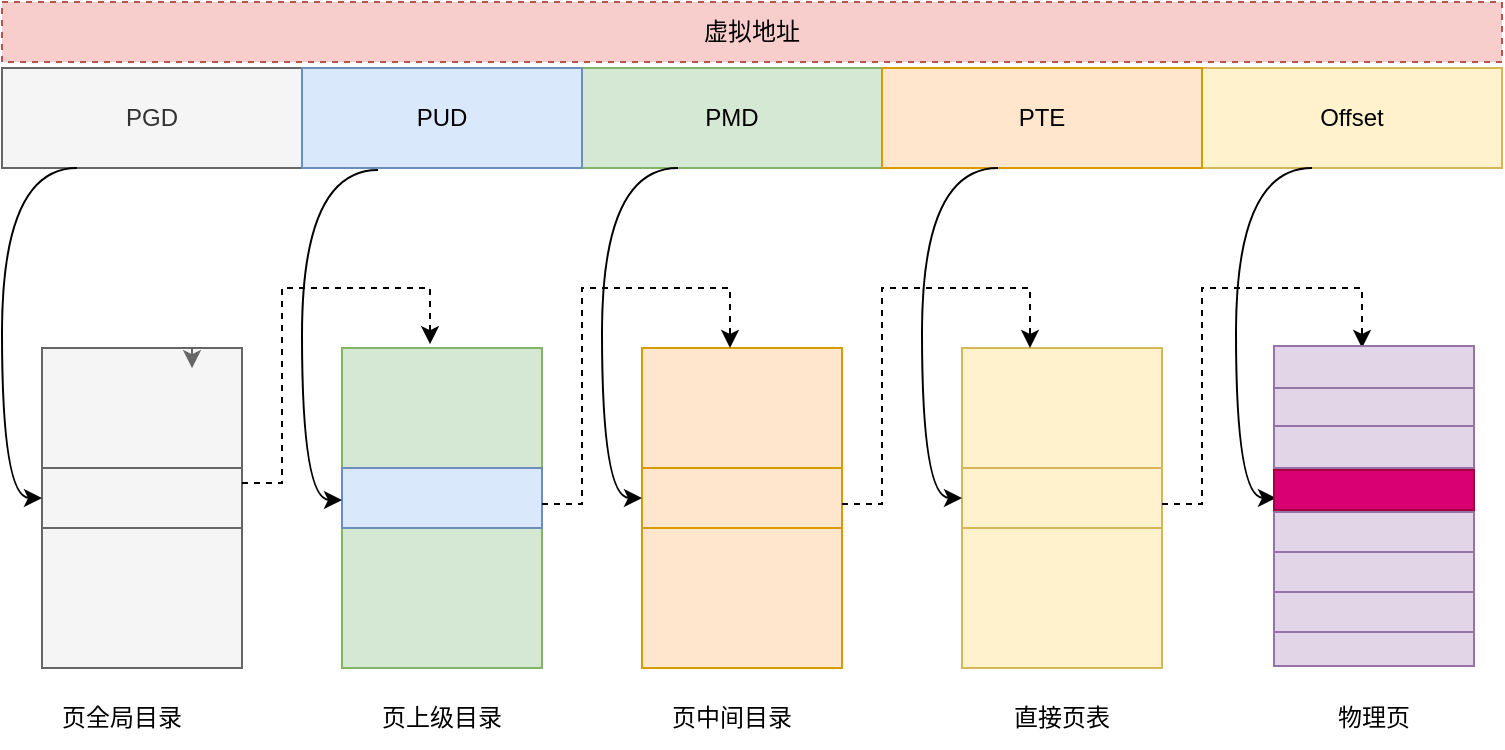 <mxfile version="21.6.6" type="github">
  <diagram name="第 1 页" id="HhNDj8HrSUt-IK6_C2Jm">
    <mxGraphModel dx="880" dy="446" grid="1" gridSize="10" guides="1" tooltips="1" connect="1" arrows="1" fold="1" page="1" pageScale="1" pageWidth="827" pageHeight="1169" math="0" shadow="0">
      <root>
        <mxCell id="0" />
        <mxCell id="1" parent="0" />
        <mxCell id="pgoeOqjfAEoLgi5bF9Kd-8" value="" style="rounded=0;whiteSpace=wrap;html=1;fillColor=#f5f5f5;fontColor=#333333;strokeColor=#666666;" vertex="1" parent="1">
          <mxGeometry x="60" y="350" width="100" height="160" as="geometry" />
        </mxCell>
        <mxCell id="pgoeOqjfAEoLgi5bF9Kd-7" value="Offset" style="rounded=0;whiteSpace=wrap;html=1;fillColor=#fff2cc;strokeColor=#d6b656;" vertex="1" parent="1">
          <mxGeometry x="640" y="210" width="150" height="50" as="geometry" />
        </mxCell>
        <mxCell id="pgoeOqjfAEoLgi5bF9Kd-1" value="虚拟地址" style="text;html=1;strokeColor=#b85450;fillColor=#f8cecc;align=center;verticalAlign=middle;whiteSpace=wrap;rounded=0;dashed=1;" vertex="1" parent="1">
          <mxGeometry x="40" y="177" width="750" height="30" as="geometry" />
        </mxCell>
        <mxCell id="pgoeOqjfAEoLgi5bF9Kd-3" value="PGD" style="rounded=0;whiteSpace=wrap;html=1;fillColor=#f5f5f5;fontColor=#333333;strokeColor=#666666;" vertex="1" parent="1">
          <mxGeometry x="40" y="210" width="150" height="50" as="geometry" />
        </mxCell>
        <mxCell id="pgoeOqjfAEoLgi5bF9Kd-4" value="PMD" style="rounded=0;whiteSpace=wrap;html=1;fillColor=#d5e8d4;strokeColor=#82b366;" vertex="1" parent="1">
          <mxGeometry x="330" y="210" width="150" height="50" as="geometry" />
        </mxCell>
        <mxCell id="pgoeOqjfAEoLgi5bF9Kd-5" value="PUD" style="rounded=0;whiteSpace=wrap;html=1;fillColor=#dae8fc;strokeColor=#6c8ebf;" vertex="1" parent="1">
          <mxGeometry x="190" y="210" width="140" height="50" as="geometry" />
        </mxCell>
        <mxCell id="pgoeOqjfAEoLgi5bF9Kd-6" value="PTE" style="rounded=0;whiteSpace=wrap;html=1;fillColor=#ffe6cc;strokeColor=#d79b00;" vertex="1" parent="1">
          <mxGeometry x="480" y="210" width="160" height="50" as="geometry" />
        </mxCell>
        <mxCell id="pgoeOqjfAEoLgi5bF9Kd-11" value="" style="rounded=0;whiteSpace=wrap;html=1;fillColor=#d5e8d4;strokeColor=#82b366;" vertex="1" parent="1">
          <mxGeometry x="210" y="350" width="100" height="160" as="geometry" />
        </mxCell>
        <mxCell id="pgoeOqjfAEoLgi5bF9Kd-12" value="" style="rounded=0;whiteSpace=wrap;html=1;fillColor=#ffe6cc;strokeColor=#d79b00;" vertex="1" parent="1">
          <mxGeometry x="360" y="350" width="100" height="160" as="geometry" />
        </mxCell>
        <mxCell id="pgoeOqjfAEoLgi5bF9Kd-13" value="" style="rounded=0;whiteSpace=wrap;html=1;fillColor=#fff2cc;strokeColor=#d6b656;" vertex="1" parent="1">
          <mxGeometry x="520" y="350" width="100" height="160" as="geometry" />
        </mxCell>
        <mxCell id="pgoeOqjfAEoLgi5bF9Kd-14" value="" style="rounded=0;whiteSpace=wrap;html=1;fillColor=#e1d5e7;strokeColor=#9673a6;" vertex="1" parent="1">
          <mxGeometry x="676" y="349" width="100" height="160" as="geometry" />
        </mxCell>
        <mxCell id="pgoeOqjfAEoLgi5bF9Kd-15" value="" style="rounded=0;whiteSpace=wrap;html=1;fillColor=#f5f5f5;fontColor=#333333;strokeColor=#666666;" vertex="1" parent="1">
          <mxGeometry x="60" y="410" width="100" height="30" as="geometry" />
        </mxCell>
        <mxCell id="pgoeOqjfAEoLgi5bF9Kd-16" value="" style="endArrow=classic;html=1;rounded=0;edgeStyle=orthogonalEdgeStyle;curved=1;exitX=0.25;exitY=1;exitDx=0;exitDy=0;entryX=0;entryY=0.5;entryDx=0;entryDy=0;" edge="1" parent="1" source="pgoeOqjfAEoLgi5bF9Kd-3" target="pgoeOqjfAEoLgi5bF9Kd-15">
          <mxGeometry width="50" height="50" relative="1" as="geometry">
            <mxPoint x="90" y="280" as="sourcePoint" />
            <mxPoint x="40" y="330" as="targetPoint" />
            <Array as="points">
              <mxPoint x="40" y="260" />
              <mxPoint x="40" y="425" />
            </Array>
          </mxGeometry>
        </mxCell>
        <mxCell id="pgoeOqjfAEoLgi5bF9Kd-17" value="" style="endArrow=classic;html=1;rounded=0;exitX=1;exitY=0.25;exitDx=0;exitDy=0;edgeStyle=orthogonalEdgeStyle;entryX=0.44;entryY=-0.012;entryDx=0;entryDy=0;entryPerimeter=0;dashed=1;" edge="1" parent="1" source="pgoeOqjfAEoLgi5bF9Kd-15" target="pgoeOqjfAEoLgi5bF9Kd-11">
          <mxGeometry width="50" height="50" relative="1" as="geometry">
            <mxPoint x="250" y="340" as="sourcePoint" />
            <mxPoint x="250" y="340" as="targetPoint" />
            <Array as="points">
              <mxPoint x="180" y="418" />
              <mxPoint x="180" y="320" />
              <mxPoint x="254" y="320" />
            </Array>
          </mxGeometry>
        </mxCell>
        <mxCell id="pgoeOqjfAEoLgi5bF9Kd-19" style="edgeStyle=orthogonalEdgeStyle;rounded=0;orthogonalLoop=1;jettySize=auto;html=1;exitX=0.75;exitY=0;exitDx=0;exitDy=0;entryX=0.75;entryY=0.063;entryDx=0;entryDy=0;entryPerimeter=0;fillColor=#f5f5f5;strokeColor=#666666;" edge="1" parent="1" source="pgoeOqjfAEoLgi5bF9Kd-8" target="pgoeOqjfAEoLgi5bF9Kd-8">
          <mxGeometry relative="1" as="geometry" />
        </mxCell>
        <mxCell id="pgoeOqjfAEoLgi5bF9Kd-20" value="" style="rounded=0;whiteSpace=wrap;html=1;fillColor=#dae8fc;strokeColor=#6c8ebf;" vertex="1" parent="1">
          <mxGeometry x="210" y="410" width="100" height="30" as="geometry" />
        </mxCell>
        <mxCell id="pgoeOqjfAEoLgi5bF9Kd-21" value="" style="endArrow=classic;html=1;rounded=0;edgeStyle=orthogonalEdgeStyle;curved=1;exitX=0.25;exitY=1;exitDx=0;exitDy=0;entryX=0;entryY=0.5;entryDx=0;entryDy=0;" edge="1" parent="1">
          <mxGeometry width="50" height="50" relative="1" as="geometry">
            <mxPoint x="228" y="261" as="sourcePoint" />
            <mxPoint x="210" y="426" as="targetPoint" />
            <Array as="points">
              <mxPoint x="190" y="261" />
              <mxPoint x="190" y="426" />
            </Array>
          </mxGeometry>
        </mxCell>
        <mxCell id="pgoeOqjfAEoLgi5bF9Kd-22" value="" style="rounded=0;whiteSpace=wrap;html=1;fillColor=#ffe6cc;strokeColor=#d79b00;" vertex="1" parent="1">
          <mxGeometry x="360" y="410" width="100" height="30" as="geometry" />
        </mxCell>
        <mxCell id="pgoeOqjfAEoLgi5bF9Kd-23" value="" style="endArrow=classic;html=1;rounded=0;exitX=1;exitY=0.25;exitDx=0;exitDy=0;edgeStyle=orthogonalEdgeStyle;dashed=1;" edge="1" parent="1">
          <mxGeometry width="50" height="50" relative="1" as="geometry">
            <mxPoint x="310" y="428" as="sourcePoint" />
            <mxPoint x="404" y="350" as="targetPoint" />
            <Array as="points">
              <mxPoint x="330" y="428" />
              <mxPoint x="330" y="320" />
              <mxPoint x="404" y="320" />
            </Array>
          </mxGeometry>
        </mxCell>
        <mxCell id="pgoeOqjfAEoLgi5bF9Kd-24" value="" style="endArrow=classic;html=1;rounded=0;edgeStyle=orthogonalEdgeStyle;curved=1;exitX=0.25;exitY=1;exitDx=0;exitDy=0;entryX=0;entryY=0.5;entryDx=0;entryDy=0;" edge="1" parent="1">
          <mxGeometry width="50" height="50" relative="1" as="geometry">
            <mxPoint x="378" y="260" as="sourcePoint" />
            <mxPoint x="360" y="425" as="targetPoint" />
            <Array as="points">
              <mxPoint x="340" y="260" />
              <mxPoint x="340" y="425" />
            </Array>
          </mxGeometry>
        </mxCell>
        <mxCell id="pgoeOqjfAEoLgi5bF9Kd-25" value="" style="rounded=0;whiteSpace=wrap;html=1;fillColor=#fff2cc;strokeColor=#d6b656;" vertex="1" parent="1">
          <mxGeometry x="520" y="410" width="100" height="30" as="geometry" />
        </mxCell>
        <mxCell id="pgoeOqjfAEoLgi5bF9Kd-26" value="" style="endArrow=classic;html=1;rounded=0;edgeStyle=orthogonalEdgeStyle;curved=1;exitX=0.25;exitY=1;exitDx=0;exitDy=0;entryX=0;entryY=0.5;entryDx=0;entryDy=0;" edge="1" parent="1">
          <mxGeometry width="50" height="50" relative="1" as="geometry">
            <mxPoint x="538" y="260" as="sourcePoint" />
            <mxPoint x="520" y="425" as="targetPoint" />
            <Array as="points">
              <mxPoint x="500" y="260" />
              <mxPoint x="500" y="425" />
            </Array>
          </mxGeometry>
        </mxCell>
        <mxCell id="pgoeOqjfAEoLgi5bF9Kd-27" value="" style="endArrow=classic;html=1;rounded=0;exitX=1;exitY=0.25;exitDx=0;exitDy=0;edgeStyle=orthogonalEdgeStyle;dashed=1;" edge="1" parent="1">
          <mxGeometry width="50" height="50" relative="1" as="geometry">
            <mxPoint x="460" y="428" as="sourcePoint" />
            <mxPoint x="554" y="350" as="targetPoint" />
            <Array as="points">
              <mxPoint x="480" y="428" />
              <mxPoint x="480" y="320" />
              <mxPoint x="554" y="320" />
            </Array>
          </mxGeometry>
        </mxCell>
        <mxCell id="pgoeOqjfAEoLgi5bF9Kd-28" value="" style="endArrow=classic;html=1;rounded=0;edgeStyle=orthogonalEdgeStyle;curved=1;exitX=0.25;exitY=1;exitDx=0;exitDy=0;entryX=0;entryY=0.5;entryDx=0;entryDy=0;" edge="1" parent="1">
          <mxGeometry width="50" height="50" relative="1" as="geometry">
            <mxPoint x="695" y="260" as="sourcePoint" />
            <mxPoint x="677" y="425" as="targetPoint" />
            <Array as="points">
              <mxPoint x="657" y="260" />
              <mxPoint x="657" y="425" />
            </Array>
          </mxGeometry>
        </mxCell>
        <mxCell id="pgoeOqjfAEoLgi5bF9Kd-29" value="" style="rounded=0;whiteSpace=wrap;html=1;fillColor=#d80073;strokeColor=#A50040;fontColor=#ffffff;" vertex="1" parent="1">
          <mxGeometry x="676" y="411" width="100" height="20" as="geometry" />
        </mxCell>
        <mxCell id="pgoeOqjfAEoLgi5bF9Kd-30" value="" style="endArrow=classic;html=1;rounded=0;exitX=1;exitY=0.25;exitDx=0;exitDy=0;edgeStyle=orthogonalEdgeStyle;dashed=1;" edge="1" parent="1">
          <mxGeometry width="50" height="50" relative="1" as="geometry">
            <mxPoint x="620" y="428" as="sourcePoint" />
            <mxPoint x="720" y="350" as="targetPoint" />
            <Array as="points">
              <mxPoint x="640" y="428" />
              <mxPoint x="640" y="320" />
              <mxPoint x="720" y="320" />
              <mxPoint x="720" y="350" />
            </Array>
          </mxGeometry>
        </mxCell>
        <mxCell id="pgoeOqjfAEoLgi5bF9Kd-31" value="" style="rounded=0;whiteSpace=wrap;html=1;fillColor=#e1d5e7;strokeColor=#9673a6;" vertex="1" parent="1">
          <mxGeometry x="676" y="389" width="100" height="21" as="geometry" />
        </mxCell>
        <mxCell id="pgoeOqjfAEoLgi5bF9Kd-32" value="" style="rounded=0;whiteSpace=wrap;html=1;fillColor=#e1d5e7;strokeColor=#9673a6;" vertex="1" parent="1">
          <mxGeometry x="676" y="369" width="100" height="20" as="geometry" />
        </mxCell>
        <mxCell id="pgoeOqjfAEoLgi5bF9Kd-33" value="" style="rounded=0;whiteSpace=wrap;html=1;fillColor=#e1d5e7;strokeColor=#9673a6;" vertex="1" parent="1">
          <mxGeometry x="676" y="349" width="100" height="21" as="geometry" />
        </mxCell>
        <mxCell id="pgoeOqjfAEoLgi5bF9Kd-34" value="" style="rounded=0;whiteSpace=wrap;html=1;fillColor=#e1d5e7;strokeColor=#9673a6;" vertex="1" parent="1">
          <mxGeometry x="676" y="432" width="100" height="20" as="geometry" />
        </mxCell>
        <mxCell id="pgoeOqjfAEoLgi5bF9Kd-35" value="" style="rounded=0;whiteSpace=wrap;html=1;fillColor=#e1d5e7;strokeColor=#9673a6;" vertex="1" parent="1">
          <mxGeometry x="676" y="452" width="100" height="20" as="geometry" />
        </mxCell>
        <mxCell id="pgoeOqjfAEoLgi5bF9Kd-36" value="" style="rounded=0;whiteSpace=wrap;html=1;fillColor=#e1d5e7;strokeColor=#9673a6;" vertex="1" parent="1">
          <mxGeometry x="676" y="472" width="100" height="20" as="geometry" />
        </mxCell>
        <mxCell id="pgoeOqjfAEoLgi5bF9Kd-38" value="页全局目录" style="text;html=1;strokeColor=none;fillColor=none;align=center;verticalAlign=middle;whiteSpace=wrap;rounded=0;" vertex="1" parent="1">
          <mxGeometry x="60" y="520" width="80" height="30" as="geometry" />
        </mxCell>
        <mxCell id="pgoeOqjfAEoLgi5bF9Kd-39" value="页上级目录" style="text;html=1;strokeColor=none;fillColor=none;align=center;verticalAlign=middle;whiteSpace=wrap;rounded=0;" vertex="1" parent="1">
          <mxGeometry x="220" y="520" width="80" height="30" as="geometry" />
        </mxCell>
        <mxCell id="pgoeOqjfAEoLgi5bF9Kd-40" value="页中间目录" style="text;html=1;strokeColor=none;fillColor=none;align=center;verticalAlign=middle;whiteSpace=wrap;rounded=0;" vertex="1" parent="1">
          <mxGeometry x="365" y="520" width="80" height="30" as="geometry" />
        </mxCell>
        <mxCell id="pgoeOqjfAEoLgi5bF9Kd-41" value="物理页" style="text;html=1;strokeColor=none;fillColor=none;align=center;verticalAlign=middle;whiteSpace=wrap;rounded=0;" vertex="1" parent="1">
          <mxGeometry x="686" y="520" width="80" height="30" as="geometry" />
        </mxCell>
        <mxCell id="pgoeOqjfAEoLgi5bF9Kd-42" value="直接页表" style="text;html=1;strokeColor=none;fillColor=none;align=center;verticalAlign=middle;whiteSpace=wrap;rounded=0;" vertex="1" parent="1">
          <mxGeometry x="530" y="520" width="80" height="30" as="geometry" />
        </mxCell>
      </root>
    </mxGraphModel>
  </diagram>
</mxfile>

